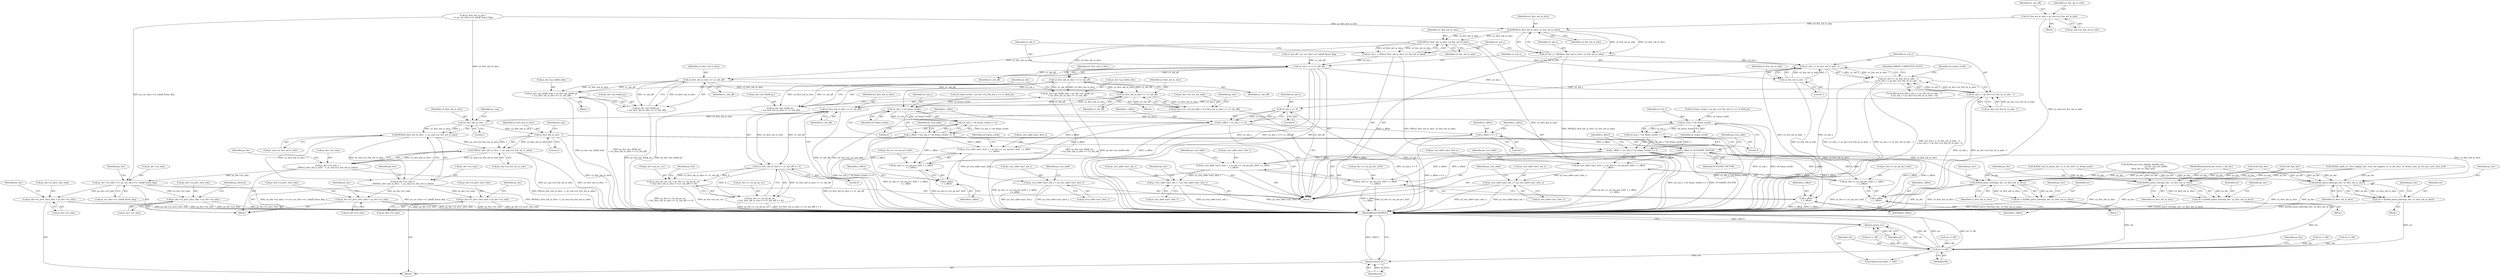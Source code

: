 digraph "0_Android_8b5fd8f24eba5dd19ab2f80ea11a9125aa882ae2@pointer" {
"1001873" [label="(Call,u2_frm_wd_in_mbs = ps_seq->u2_frm_wd_in_mbs)"];
"1001914" [label="(Call,MOD(u2_first_mb_in_slice, u2_frm_wd_in_mbs))"];
"1001912" [label="(Call,u2_mb_x = MOD(u2_first_mb_in_slice, u2_frm_wd_in_mbs))"];
"1001927" [label="(Call,u2_mb_x > u2_frm_wd_in_mbs - 1)"];
"1001926" [label="(Call,(u2_mb_x > u2_frm_wd_in_mbs - 1)\n || (u2_mb_y > ps_dec->u2_frm_ht_in_mbs - 1))"];
"1001951" [label="(Call,u2_mb_x << 4)"];
"1001949" [label="(Call,x_offset = u2_mb_x << 4)"];
"1001961" [label="(Call,ps_trns_addr->pu1_dest_y = ps_dec->s_cur_pic.pu1_buf1 + x_offset\n + y_offset)"];
"1002020" [label="(Call,ps_trns_addr->pu1_mb_y = ps_trns_addr->pu1_dest_y)"];
"1001965" [label="(Call,ps_dec->s_cur_pic.pu1_buf1 + x_offset\n + y_offset)"];
"1001971" [label="(Call,x_offset\n + y_offset)"];
"1001981" [label="(Call,x_offset >>= 1)"];
"1001991" [label="(Call,x_offset *= YUV420SP_FACTOR)"];
"1001994" [label="(Call,ps_trns_addr->pu1_dest_u = ps_dec->s_cur_pic.pu1_buf2 + x_offset\n + y_offset)"];
"1002027" [label="(Call,ps_trns_addr->pu1_mb_u = ps_trns_addr->pu1_dest_u)"];
"1001998" [label="(Call,ps_dec->s_cur_pic.pu1_buf2 + x_offset\n + y_offset)"];
"1002004" [label="(Call,x_offset\n + y_offset)"];
"1002007" [label="(Call,ps_trns_addr->pu1_dest_v = ps_dec->s_cur_pic.pu1_buf3 + x_offset\n + y_offset)"];
"1002034" [label="(Call,ps_trns_addr->pu1_mb_v = ps_trns_addr->pu1_dest_v)"];
"1002011" [label="(Call,ps_dec->s_cur_pic.pu1_buf3 + x_offset\n + y_offset)"];
"1002017" [label="(Call,x_offset\n + y_offset)"];
"1001919" [label="(Call,DIV(u2_first_mb_in_slice, u2_frm_wd_in_mbs))"];
"1001917" [label="(Call,u2_mb_y = DIV(u2_first_mb_in_slice, u2_frm_wd_in_mbs))"];
"1001922" [label="(Call,u2_mb_y <<= u1_mb_aff)"];
"1001932" [label="(Call,u2_mb_y > ps_dec->u2_frm_ht_in_mbs - 1)"];
"1001957" [label="(Call,u2_mb_y * u4_frame_stride)"];
"1001956" [label="(Call,(u2_mb_y * u4_frame_stride) << 4)"];
"1001954" [label="(Call,y_offset = (u2_mb_y * u4_frame_stride) << 4)"];
"1001987" [label="(Call,u2_mb_y * u4_frame_stride)"];
"1001986" [label="(Call,(u2_mb_y * u4_frame_stride) << 3)"];
"1001984" [label="(Call,y_offset = (u2_mb_y * u4_frame_stride) << 3)"];
"1002056" [label="(Call,u2_first_mb_in_slice << u1_mb_aff)"];
"1002048" [label="(Call,ps_dec->ps_deblk_mbn = ps_dec->ps_deblk_pic\n + (u2_first_mb_in_slice << u1_mb_aff))"];
"1002052" [label="(Call,ps_dec->ps_deblk_pic\n + (u2_first_mb_in_slice << u1_mb_aff))"];
"1002076" [label="(Call,u2_first_mb_in_slice << u1_mb_aff)"];
"1002072" [label="(Call,ps_dec->u2_cur_mb_addr = (u2_first_mb_in_slice << u1_mb_aff))"];
"1002090" [label="(Call,u2_first_mb_in_slice << u1_mb_aff)"];
"1002089" [label="(Call,(u2_first_mb_in_slice << u1_mb_aff) << 4)"];
"1002079" [label="(Call,ps_dec->ps_mv_cur = ps_dec->s_cur_pic.ps_mv\n + ((u2_first_mb_in_slice << u1_mb_aff) << 4))"];
"1002083" [label="(Call,ps_dec->s_cur_pic.ps_mv\n + ((u2_first_mb_in_slice << u1_mb_aff) << 4))"];
"1002203" [label="(Call,u2_first_mb_in_slice - 1)"];
"1002202" [label="(Call,MOD(u2_first_mb_in_slice - 1, ps_seq->u2_frm_wd_in_mbs))"];
"1002198" [label="(Call,ps_dec->u2_mbx =\n (MOD(u2_first_mb_in_slice - 1, ps_seq->u2_frm_wd_in_mbs)))"];
"1002227" [label="(Call,ps_dec->i2_prev_slice_mbx = ps_dec->u2_mbx)"];
"1002487" [label="(Call,ps_dec->i2_prev_slice_mbx = ps_dec->u2_mbx)"];
"1002213" [label="(Call,DIV(u2_first_mb_in_slice - 1, ps_seq->u2_frm_wd_in_mbs))"];
"1002209" [label="(Call,ps_dec->u2_mby =\n (DIV(u2_first_mb_in_slice - 1, ps_seq->u2_frm_wd_in_mbs)))"];
"1002220" [label="(Call,ps_dec->u2_mby <<= ps_cur_slice->u1_mbaff_frame_flag)"];
"1002234" [label="(Call,ps_dec->i2_prev_slice_mby = ps_dec->u2_mby)"];
"1002494" [label="(Call,ps_dec->i2_prev_slice_mby = ps_dec->u2_mby)"];
"1002214" [label="(Call,u2_first_mb_in_slice - 1)"];
"1002381" [label="(Call,ih264d_parse_islice(ps_dec, u2_first_mb_in_slice))"];
"1002379" [label="(Call,ret = ih264d_parse_islice(ps_dec, u2_first_mb_in_slice))"];
"1002482" [label="(Call,ret != OK)"];
"1002485" [label="(Return,return ret;)"];
"1002542" [label="(Return,return ret;)"];
"1002416" [label="(Call,ih264d_parse_pslice(ps_dec, u2_first_mb_in_slice))"];
"1002414" [label="(Call,ret = ih264d_parse_pslice(ps_dec, u2_first_mb_in_slice))"];
"1002450" [label="(Call,ih264d_parse_bslice(ps_dec, u2_first_mb_in_slice))"];
"1002448" [label="(Call,ret = ih264d_parse_bslice(ps_dec, u2_first_mb_in_slice))"];
"1002069" [label="(Call,u2_first_mb_in_slice << u1_mb_aff)"];
"1002061" [label="(Call,ps_dec->ps_deblk_mbn = ps_dec->ps_deblk_pic\n + (u2_first_mb_in_slice << u1_mb_aff))"];
"1002065" [label="(Call,ps_dec->ps_deblk_pic\n + (u2_first_mb_in_slice << u1_mb_aff))"];
"1001929" [label="(Call,u2_frm_wd_in_mbs - 1)"];
"1002202" [label="(Call,MOD(u2_first_mb_in_slice - 1, ps_seq->u2_frm_wd_in_mbs))"];
"1002018" [label="(Identifier,x_offset)"];
"1002038" [label="(Call,ps_trns_addr->pu1_dest_v)"];
"1002243" [label="(Identifier,ps_bitstrm)"];
"1002482" [label="(Call,ret != OK)"];
"1001959" [label="(Identifier,u4_frame_stride)"];
"1002380" [label="(Identifier,ret)"];
"1001958" [label="(Identifier,u2_mb_y)"];
"1002036" [label="(Identifier,ps_trns_addr)"];
"1001999" [label="(Call,ps_dec->s_cur_pic.pu1_buf2)"];
"1001975" [label="(Identifier,u4_frame_stride)"];
"1002207" [label="(Identifier,ps_seq)"];
"1001931" [label="(Literal,1)"];
"1002199" [label="(Call,ps_dec->u2_mbx)"];
"1001930" [label="(Identifier,u2_frm_wd_in_mbs)"];
"1002084" [label="(Call,ps_dec->s_cur_pic.ps_mv)"];
"1001998" [label="(Call,ps_dec->s_cur_pic.pu1_buf2 + x_offset\n + y_offset)"];
"1002451" [label="(Identifier,ps_dec)"];
"1002388" [label="(Identifier,ps_dec)"];
"1002543" [label="(Identifier,ret)"];
"1002491" [label="(Call,ps_dec->u2_mbx)"];
"1001960" [label="(Literal,4)"];
"1001581" [label="(Call,ret != OK)"];
"1001879" [label="(Identifier,u1_mb_aff)"];
"1001950" [label="(Identifier,x_offset)"];
"1002218" [label="(Identifier,ps_seq)"];
"1002224" [label="(Call,ps_cur_slice->u1_mbaff_frame_flag)"];
"1001933" [label="(Identifier,u2_mb_y)"];
"1002073" [label="(Call,ps_dec->u2_cur_mb_addr)"];
"1001994" [label="(Call,ps_trns_addr->pu1_dest_u = ps_dec->s_cur_pic.pu1_buf2 + x_offset\n + y_offset)"];
"1001878" [label="(Call,u1_mb_aff = ps_cur_slice->u1_mbaff_frame_flag)"];
"1002211" [label="(Identifier,ps_dec)"];
"1002489" [label="(Identifier,ps_dec)"];
"1001925" [label="(ControlStructure,if((u2_mb_x > u2_frm_wd_in_mbs - 1)\n || (u2_mb_y > ps_dec->u2_frm_ht_in_mbs - 1)))"];
"1001921" [label="(Identifier,u2_frm_wd_in_mbs)"];
"1001987" [label="(Call,u2_mb_y * u4_frame_stride)"];
"1002382" [label="(Identifier,ps_dec)"];
"1001917" [label="(Call,u2_mb_y = DIV(u2_first_mb_in_slice, u2_frm_wd_in_mbs))"];
"1001920" [label="(Identifier,u2_first_mb_in_slice)"];
"1001957" [label="(Call,u2_mb_y * u4_frame_stride)"];
"1001965" [label="(Call,ps_dec->s_cur_pic.pu1_buf1 + x_offset\n + y_offset)"];
"1001962" [label="(Call,ps_trns_addr->pu1_dest_y)"];
"1001984" [label="(Call,y_offset = (u2_mb_y * u4_frame_stride) << 3)"];
"1002062" [label="(Call,ps_dec->ps_deblk_mbn)"];
"1001647" [label="(Call,(void *)ps_dec)"];
"1002371" [label="(Block,)"];
"1001941" [label="(Identifier,ERROR_CORRUPTED_SLICE)"];
"1002504" [label="(Identifier,ps_dec)"];
"1001023" [label="(Call,ih264d_mark_err_slice_skip(ps_dec, num_mb_skipped, u1_is_idr_slice, u2_frame_num, ps_cur_poc, prev_slice_err))"];
"1002017" [label="(Call,x_offset\n + y_offset)"];
"1001109" [label="(Call,ret != OK)"];
"1002418" [label="(Identifier,u2_first_mb_in_slice)"];
"1002448" [label="(Call,ret = ih264d_parse_bslice(ps_dec, u2_first_mb_in_slice))"];
"1002488" [label="(Call,ps_dec->i2_prev_slice_mbx)"];
"1001985" [label="(Identifier,y_offset)"];
"1001923" [label="(Identifier,u2_mb_y)"];
"1002214" [label="(Call,u2_first_mb_in_slice - 1)"];
"1001919" [label="(Call,DIV(u2_first_mb_in_slice, u2_frm_wd_in_mbs))"];
"1002228" [label="(Call,ps_dec->i2_prev_slice_mbx)"];
"1001916" [label="(Identifier,u2_frm_wd_in_mbs)"];
"1001955" [label="(Identifier,y_offset)"];
"1001918" [label="(Identifier,u2_mb_y)"];
"1002007" [label="(Call,ps_trns_addr->pu1_dest_v = ps_dec->s_cur_pic.pu1_buf3 + x_offset\n + y_offset)"];
"1002498" [label="(Call,ps_dec->u2_mby)"];
"1001986" [label="(Call,(u2_mb_y * u4_frame_stride) << 3)"];
"1002203" [label="(Call,u2_first_mb_in_slice - 1)"];
"1002071" [label="(Identifier,u1_mb_aff)"];
"1002220" [label="(Call,ps_dec->u2_mby <<= ps_cur_slice->u1_mbaff_frame_flag)"];
"1001874" [label="(Identifier,u2_frm_wd_in_mbs)"];
"1001961" [label="(Call,ps_trns_addr->pu1_dest_y = ps_dec->s_cur_pic.pu1_buf1 + x_offset\n + y_offset)"];
"1001956" [label="(Call,(u2_mb_y * u4_frame_stride) << 4)"];
"1002198" [label="(Call,ps_dec->u2_mbx =\n (MOD(u2_first_mb_in_slice - 1, ps_seq->u2_frm_wd_in_mbs)))"];
"1001973" [label="(Identifier,y_offset)"];
"1002066" [label="(Call,ps_dec->ps_deblk_pic)"];
"1002056" [label="(Call,u2_first_mb_in_slice << u1_mb_aff)"];
"1001934" [label="(Call,ps_dec->u2_frm_ht_in_mbs - 1)"];
"1002093" [label="(Literal,4)"];
"1002381" [label="(Call,ih264d_parse_islice(ps_dec, u2_first_mb_in_slice))"];
"1002021" [label="(Call,ps_trns_addr->pu1_mb_y)"];
"1002058" [label="(Identifier,u1_mb_aff)"];
"1002209" [label="(Call,ps_dec->u2_mby =\n (DIV(u2_first_mb_in_slice - 1, ps_seq->u2_frm_wd_in_mbs)))"];
"1002070" [label="(Identifier,u2_first_mb_in_slice)"];
"1001972" [label="(Identifier,x_offset)"];
"1002383" [label="(Identifier,u2_first_mb_in_slice)"];
"1002193" [label="(Identifier,ps_dec)"];
"1002006" [label="(Identifier,y_offset)"];
"1002077" [label="(Identifier,u2_first_mb_in_slice)"];
"1001966" [label="(Call,ps_dec->s_cur_pic.pu1_buf1)"];
"1002027" [label="(Call,ps_trns_addr->pu1_mb_u = ps_trns_addr->pu1_dest_u)"];
"1002065" [label="(Call,ps_dec->ps_deblk_pic\n + (u2_first_mb_in_slice << u1_mb_aff))"];
"1001971" [label="(Call,x_offset\n + y_offset)"];
"1001992" [label="(Identifier,x_offset)"];
"1002234" [label="(Call,ps_dec->i2_prev_slice_mby = ps_dec->u2_mby)"];
"1002227" [label="(Call,ps_dec->i2_prev_slice_mbx = ps_dec->u2_mbx)"];
"1001963" [label="(Identifier,ps_trns_addr)"];
"1001924" [label="(Identifier,u1_mb_aff)"];
"1001915" [label="(Identifier,u2_first_mb_in_slice)"];
"1001922" [label="(Call,u2_mb_y <<= u1_mb_aff)"];
"1002217" [label="(Call,ps_seq->u2_frm_wd_in_mbs)"];
"1002061" [label="(Call,ps_dec->ps_deblk_mbn = ps_dec->ps_deblk_pic\n + (u2_first_mb_in_slice << u1_mb_aff))"];
"1001949" [label="(Call,x_offset = u2_mb_x << 4)"];
"1002044" [label="(Identifier,ps_dec)"];
"1001932" [label="(Call,u2_mb_y > ps_dec->u2_frm_ht_in_mbs - 1)"];
"1002020" [label="(Call,ps_trns_addr->pu1_mb_y = ps_trns_addr->pu1_dest_y)"];
"1002485" [label="(Return,return ret;)"];
"1001981" [label="(Call,x_offset >>= 1)"];
"1002048" [label="(Call,ps_dec->ps_deblk_mbn = ps_dec->ps_deblk_pic\n + (u2_first_mb_in_slice << u1_mb_aff))"];
"1002496" [label="(Identifier,ps_dec)"];
"1002078" [label="(Identifier,u1_mb_aff)"];
"1002011" [label="(Call,ps_dec->s_cur_pic.pu1_buf3 + x_offset\n + y_offset)"];
"1002035" [label="(Call,ps_trns_addr->pu1_mb_v)"];
"1001366" [label="(Call,ret != OK)"];
"1001928" [label="(Identifier,u2_mb_x)"];
"1002022" [label="(Identifier,ps_trns_addr)"];
"1002495" [label="(Call,ps_dec->i2_prev_slice_mby)"];
"1000164" [label="(Block,)"];
"1002238" [label="(Call,ps_dec->u2_mby)"];
"1002455" [label="(Identifier,ps_dec)"];
"1002206" [label="(Call,ps_seq->u2_frm_wd_in_mbs)"];
"1002406" [label="(Block,)"];
"1002229" [label="(Identifier,ps_dec)"];
"1002053" [label="(Call,ps_dec->ps_deblk_pic)"];
"1002074" [label="(Identifier,ps_dec)"];
"1002009" [label="(Identifier,ps_trns_addr)"];
"1002221" [label="(Call,ps_dec->u2_mby)"];
"1002484" [label="(Identifier,OK)"];
"1002052" [label="(Call,ps_dec->ps_deblk_pic\n + (u2_first_mb_in_slice << u1_mb_aff))"];
"1001888" [label="(Block,)"];
"1002452" [label="(Identifier,u2_first_mb_in_slice)"];
"1002024" [label="(Call,ps_trns_addr->pu1_dest_y)"];
"1002057" [label="(Identifier,u2_first_mb_in_slice)"];
"1002236" [label="(Identifier,ps_dec)"];
"1002060" [label="(Block,)"];
"1001974" [label="(Call,u4_frame_stride = ps_dec->u2_frm_wd_uv << u1_field_pic)"];
"1001926" [label="(Call,(u2_mb_x > u2_frm_wd_in_mbs - 1)\n || (u2_mb_y > ps_dec->u2_frm_ht_in_mbs - 1))"];
"1002031" [label="(Call,ps_trns_addr->pu1_dest_u)"];
"1002542" [label="(Return,return ret;)"];
"1002004" [label="(Call,x_offset\n + y_offset)"];
"1002215" [label="(Identifier,u2_first_mb_in_slice)"];
"1002481" [label="(ControlStructure,if(ret != OK))"];
"1001951" [label="(Call,u2_mb_x << 4)"];
"1001990" [label="(Literal,3)"];
"1002222" [label="(Identifier,ps_dec)"];
"1001912" [label="(Call,u2_mb_x = MOD(u2_first_mb_in_slice, u2_frm_wd_in_mbs))"];
"1002494" [label="(Call,ps_dec->i2_prev_slice_mby = ps_dec->u2_mby)"];
"1002005" [label="(Identifier,x_offset)"];
"1001995" [label="(Call,ps_trns_addr->pu1_dest_u)"];
"1001860" [label="(Call,u2_first_mb_in_slice\n << ps_cur_slice->u1_mbaff_frame_flag)"];
"1002028" [label="(Call,ps_trns_addr->pu1_mb_u)"];
"1001943" [label="(Identifier,u4_frame_stride)"];
"1002008" [label="(Call,ps_trns_addr->pu1_dest_v)"];
"1001954" [label="(Call,y_offset = (u2_mb_y * u4_frame_stride) << 4)"];
"1002047" [label="(Block,)"];
"1002049" [label="(Call,ps_dec->ps_deblk_mbn)"];
"1002417" [label="(Identifier,ps_dec)"];
"1002090" [label="(Call,u2_first_mb_in_slice << u1_mb_aff)"];
"1001996" [label="(Identifier,ps_trns_addr)"];
"1002204" [label="(Identifier,u2_first_mb_in_slice)"];
"1001991" [label="(Call,x_offset *= YUV420SP_FACTOR)"];
"1002092" [label="(Identifier,u1_mb_aff)"];
"1001983" [label="(Literal,1)"];
"1002081" [label="(Identifier,ps_dec)"];
"1001873" [label="(Call,u2_frm_wd_in_mbs = ps_seq->u2_frm_wd_in_mbs)"];
"1002449" [label="(Identifier,ret)"];
"1001914" [label="(Call,MOD(u2_first_mb_in_slice, u2_frm_wd_in_mbs))"];
"1002216" [label="(Literal,1)"];
"1001942" [label="(Call,u4_frame_stride = ps_dec->u2_frm_wd_y << u1_field_pic)"];
"1002486" [label="(Identifier,ret)"];
"1002069" [label="(Call,u2_first_mb_in_slice << u1_mb_aff)"];
"1001988" [label="(Identifier,u2_mb_y)"];
"1002416" [label="(Call,ih264d_parse_pslice(ps_dec, u2_first_mb_in_slice))"];
"1001851" [label="(Block,)"];
"1002213" [label="(Call,DIV(u2_first_mb_in_slice - 1, ps_seq->u2_frm_wd_in_mbs))"];
"1002483" [label="(Identifier,ret)"];
"1002421" [label="(Identifier,ps_dec)"];
"1001913" [label="(Identifier,u2_mb_x)"];
"1002034" [label="(Call,ps_trns_addr->pu1_mb_v = ps_trns_addr->pu1_dest_v)"];
"1002012" [label="(Call,ps_dec->s_cur_pic.pu1_buf3)"];
"1001993" [label="(Identifier,YUV420SP_FACTOR)"];
"1002076" [label="(Call,u2_first_mb_in_slice << u1_mb_aff)"];
"1002079" [label="(Call,ps_dec->ps_mv_cur = ps_dec->s_cur_pic.ps_mv\n + ((u2_first_mb_in_slice << u1_mb_aff) << 4))"];
"1002072" [label="(Call,ps_dec->u2_cur_mb_addr = (u2_first_mb_in_slice << u1_mb_aff))"];
"1002440" [label="(Block,)"];
"1002487" [label="(Call,ps_dec->i2_prev_slice_mbx = ps_dec->u2_mbx)"];
"1001233" [label="(Call,ret != OK)"];
"1000163" [label="(MethodParameterIn,dec_struct_t *ps_dec)"];
"1002544" [label="(MethodReturn,WORD32)"];
"1002235" [label="(Call,ps_dec->i2_prev_slice_mby)"];
"1002091" [label="(Identifier,u2_first_mb_in_slice)"];
"1002029" [label="(Identifier,ps_trns_addr)"];
"1001953" [label="(Literal,4)"];
"1002205" [label="(Literal,1)"];
"1002019" [label="(Identifier,y_offset)"];
"1001228" [label="(Call,ih264d_end_of_pic(ps_dec, u1_is_idr_slice, u2_frame_num))"];
"1001592" [label="(Call,ih264d_get_next_display_field(ps_dec,\n                                          ps_dec->ps_out_buffer,\n &(ps_dec->s_disp_op)))"];
"1002089" [label="(Call,(u2_first_mb_in_slice << u1_mb_aff) << 4)"];
"1002450" [label="(Call,ih264d_parse_bslice(ps_dec, u2_first_mb_in_slice))"];
"1002210" [label="(Call,ps_dec->u2_mby)"];
"1002379" [label="(Call,ret = ih264d_parse_islice(ps_dec, u2_first_mb_in_slice))"];
"1001989" [label="(Identifier,u4_frame_stride)"];
"1001875" [label="(Call,ps_seq->u2_frm_wd_in_mbs)"];
"1001691" [label="(Call,(void *)ps_dec)"];
"1001952" [label="(Identifier,u2_mb_x)"];
"1001869" [label="(Block,)"];
"1001927" [label="(Call,u2_mb_x > u2_frm_wd_in_mbs - 1)"];
"1002080" [label="(Call,ps_dec->ps_mv_cur)"];
"1002083" [label="(Call,ps_dec->s_cur_pic.ps_mv\n + ((u2_first_mb_in_slice << u1_mb_aff) << 4))"];
"1002231" [label="(Call,ps_dec->u2_mbx)"];
"1002414" [label="(Call,ret = ih264d_parse_pslice(ps_dec, u2_first_mb_in_slice))"];
"1001982" [label="(Identifier,x_offset)"];
"1002415" [label="(Identifier,ret)"];
"1001929" [label="(Call,u2_frm_wd_in_mbs - 1)"];
"1001873" -> "1001869"  [label="AST: "];
"1001873" -> "1001875"  [label="CFG: "];
"1001874" -> "1001873"  [label="AST: "];
"1001875" -> "1001873"  [label="AST: "];
"1001879" -> "1001873"  [label="CFG: "];
"1001873" -> "1002544"  [label="DDG: ps_seq->u2_frm_wd_in_mbs"];
"1001873" -> "1001914"  [label="DDG: u2_frm_wd_in_mbs"];
"1001914" -> "1001912"  [label="AST: "];
"1001914" -> "1001916"  [label="CFG: "];
"1001915" -> "1001914"  [label="AST: "];
"1001916" -> "1001914"  [label="AST: "];
"1001912" -> "1001914"  [label="CFG: "];
"1001914" -> "1001912"  [label="DDG: u2_first_mb_in_slice"];
"1001914" -> "1001912"  [label="DDG: u2_frm_wd_in_mbs"];
"1001860" -> "1001914"  [label="DDG: u2_first_mb_in_slice"];
"1001914" -> "1001919"  [label="DDG: u2_first_mb_in_slice"];
"1001914" -> "1001919"  [label="DDG: u2_frm_wd_in_mbs"];
"1001912" -> "1001888"  [label="AST: "];
"1001913" -> "1001912"  [label="AST: "];
"1001918" -> "1001912"  [label="CFG: "];
"1001912" -> "1002544"  [label="DDG: MOD(u2_first_mb_in_slice, u2_frm_wd_in_mbs)"];
"1001912" -> "1001927"  [label="DDG: u2_mb_x"];
"1001927" -> "1001926"  [label="AST: "];
"1001927" -> "1001929"  [label="CFG: "];
"1001928" -> "1001927"  [label="AST: "];
"1001929" -> "1001927"  [label="AST: "];
"1001933" -> "1001927"  [label="CFG: "];
"1001926" -> "1001927"  [label="CFG: "];
"1001927" -> "1002544"  [label="DDG: u2_frm_wd_in_mbs - 1"];
"1001927" -> "1002544"  [label="DDG: u2_mb_x"];
"1001927" -> "1001926"  [label="DDG: u2_mb_x"];
"1001927" -> "1001926"  [label="DDG: u2_frm_wd_in_mbs - 1"];
"1001929" -> "1001927"  [label="DDG: u2_frm_wd_in_mbs"];
"1001929" -> "1001927"  [label="DDG: 1"];
"1001927" -> "1001951"  [label="DDG: u2_mb_x"];
"1001926" -> "1001925"  [label="AST: "];
"1001926" -> "1001932"  [label="CFG: "];
"1001932" -> "1001926"  [label="AST: "];
"1001941" -> "1001926"  [label="CFG: "];
"1001943" -> "1001926"  [label="CFG: "];
"1001926" -> "1002544"  [label="DDG: (u2_mb_x > u2_frm_wd_in_mbs - 1)\n || (u2_mb_y > ps_dec->u2_frm_ht_in_mbs - 1)"];
"1001926" -> "1002544"  [label="DDG: u2_mb_y > ps_dec->u2_frm_ht_in_mbs - 1"];
"1001926" -> "1002544"  [label="DDG: u2_mb_x > u2_frm_wd_in_mbs - 1"];
"1001932" -> "1001926"  [label="DDG: u2_mb_y"];
"1001932" -> "1001926"  [label="DDG: ps_dec->u2_frm_ht_in_mbs - 1"];
"1001951" -> "1001949"  [label="AST: "];
"1001951" -> "1001953"  [label="CFG: "];
"1001952" -> "1001951"  [label="AST: "];
"1001953" -> "1001951"  [label="AST: "];
"1001949" -> "1001951"  [label="CFG: "];
"1001951" -> "1002544"  [label="DDG: u2_mb_x"];
"1001951" -> "1001949"  [label="DDG: u2_mb_x"];
"1001951" -> "1001949"  [label="DDG: 4"];
"1001949" -> "1001888"  [label="AST: "];
"1001950" -> "1001949"  [label="AST: "];
"1001955" -> "1001949"  [label="CFG: "];
"1001949" -> "1002544"  [label="DDG: u2_mb_x << 4"];
"1001949" -> "1001961"  [label="DDG: x_offset"];
"1001949" -> "1001965"  [label="DDG: x_offset"];
"1001949" -> "1001971"  [label="DDG: x_offset"];
"1001949" -> "1001981"  [label="DDG: x_offset"];
"1001961" -> "1001888"  [label="AST: "];
"1001961" -> "1001965"  [label="CFG: "];
"1001962" -> "1001961"  [label="AST: "];
"1001965" -> "1001961"  [label="AST: "];
"1001975" -> "1001961"  [label="CFG: "];
"1001961" -> "1002544"  [label="DDG: ps_dec->s_cur_pic.pu1_buf1 + x_offset\n + y_offset"];
"1001954" -> "1001961"  [label="DDG: y_offset"];
"1001961" -> "1002020"  [label="DDG: ps_trns_addr->pu1_dest_y"];
"1002020" -> "1001888"  [label="AST: "];
"1002020" -> "1002024"  [label="CFG: "];
"1002021" -> "1002020"  [label="AST: "];
"1002024" -> "1002020"  [label="AST: "];
"1002029" -> "1002020"  [label="CFG: "];
"1002020" -> "1002544"  [label="DDG: ps_trns_addr->pu1_mb_y"];
"1002020" -> "1002544"  [label="DDG: ps_trns_addr->pu1_dest_y"];
"1001965" -> "1001971"  [label="CFG: "];
"1001966" -> "1001965"  [label="AST: "];
"1001971" -> "1001965"  [label="AST: "];
"1001965" -> "1002544"  [label="DDG: ps_dec->s_cur_pic.pu1_buf1"];
"1001954" -> "1001965"  [label="DDG: y_offset"];
"1001971" -> "1001973"  [label="CFG: "];
"1001972" -> "1001971"  [label="AST: "];
"1001973" -> "1001971"  [label="AST: "];
"1001954" -> "1001971"  [label="DDG: y_offset"];
"1001981" -> "1001888"  [label="AST: "];
"1001981" -> "1001983"  [label="CFG: "];
"1001982" -> "1001981"  [label="AST: "];
"1001983" -> "1001981"  [label="AST: "];
"1001985" -> "1001981"  [label="CFG: "];
"1001981" -> "1002544"  [label="DDG: x_offset >>= 1"];
"1001981" -> "1001991"  [label="DDG: x_offset"];
"1001991" -> "1001888"  [label="AST: "];
"1001991" -> "1001993"  [label="CFG: "];
"1001992" -> "1001991"  [label="AST: "];
"1001993" -> "1001991"  [label="AST: "];
"1001996" -> "1001991"  [label="CFG: "];
"1001991" -> "1002544"  [label="DDG: YUV420SP_FACTOR"];
"1001991" -> "1001994"  [label="DDG: x_offset"];
"1001991" -> "1001998"  [label="DDG: x_offset"];
"1001991" -> "1002004"  [label="DDG: x_offset"];
"1001991" -> "1002007"  [label="DDG: x_offset"];
"1001991" -> "1002011"  [label="DDG: x_offset"];
"1001991" -> "1002017"  [label="DDG: x_offset"];
"1001994" -> "1001888"  [label="AST: "];
"1001994" -> "1001998"  [label="CFG: "];
"1001995" -> "1001994"  [label="AST: "];
"1001998" -> "1001994"  [label="AST: "];
"1002009" -> "1001994"  [label="CFG: "];
"1001994" -> "1002544"  [label="DDG: ps_dec->s_cur_pic.pu1_buf2 + x_offset\n + y_offset"];
"1001984" -> "1001994"  [label="DDG: y_offset"];
"1001994" -> "1002027"  [label="DDG: ps_trns_addr->pu1_dest_u"];
"1002027" -> "1001888"  [label="AST: "];
"1002027" -> "1002031"  [label="CFG: "];
"1002028" -> "1002027"  [label="AST: "];
"1002031" -> "1002027"  [label="AST: "];
"1002036" -> "1002027"  [label="CFG: "];
"1002027" -> "1002544"  [label="DDG: ps_trns_addr->pu1_mb_u"];
"1002027" -> "1002544"  [label="DDG: ps_trns_addr->pu1_dest_u"];
"1001998" -> "1002004"  [label="CFG: "];
"1001999" -> "1001998"  [label="AST: "];
"1002004" -> "1001998"  [label="AST: "];
"1001998" -> "1002544"  [label="DDG: ps_dec->s_cur_pic.pu1_buf2"];
"1001984" -> "1001998"  [label="DDG: y_offset"];
"1002004" -> "1002006"  [label="CFG: "];
"1002005" -> "1002004"  [label="AST: "];
"1002006" -> "1002004"  [label="AST: "];
"1001984" -> "1002004"  [label="DDG: y_offset"];
"1002007" -> "1001888"  [label="AST: "];
"1002007" -> "1002011"  [label="CFG: "];
"1002008" -> "1002007"  [label="AST: "];
"1002011" -> "1002007"  [label="AST: "];
"1002022" -> "1002007"  [label="CFG: "];
"1002007" -> "1002544"  [label="DDG: ps_dec->s_cur_pic.pu1_buf3 + x_offset\n + y_offset"];
"1001984" -> "1002007"  [label="DDG: y_offset"];
"1002007" -> "1002034"  [label="DDG: ps_trns_addr->pu1_dest_v"];
"1002034" -> "1001888"  [label="AST: "];
"1002034" -> "1002038"  [label="CFG: "];
"1002035" -> "1002034"  [label="AST: "];
"1002038" -> "1002034"  [label="AST: "];
"1002044" -> "1002034"  [label="CFG: "];
"1002034" -> "1002544"  [label="DDG: ps_trns_addr->pu1_dest_v"];
"1002034" -> "1002544"  [label="DDG: ps_trns_addr->pu1_mb_v"];
"1002011" -> "1002017"  [label="CFG: "];
"1002012" -> "1002011"  [label="AST: "];
"1002017" -> "1002011"  [label="AST: "];
"1002011" -> "1002544"  [label="DDG: ps_dec->s_cur_pic.pu1_buf3"];
"1002011" -> "1002544"  [label="DDG: x_offset\n + y_offset"];
"1001984" -> "1002011"  [label="DDG: y_offset"];
"1002017" -> "1002019"  [label="CFG: "];
"1002018" -> "1002017"  [label="AST: "];
"1002019" -> "1002017"  [label="AST: "];
"1002017" -> "1002544"  [label="DDG: x_offset"];
"1002017" -> "1002544"  [label="DDG: y_offset"];
"1001984" -> "1002017"  [label="DDG: y_offset"];
"1001919" -> "1001917"  [label="AST: "];
"1001919" -> "1001921"  [label="CFG: "];
"1001920" -> "1001919"  [label="AST: "];
"1001921" -> "1001919"  [label="AST: "];
"1001917" -> "1001919"  [label="CFG: "];
"1001919" -> "1002544"  [label="DDG: u2_first_mb_in_slice"];
"1001919" -> "1001917"  [label="DDG: u2_first_mb_in_slice"];
"1001919" -> "1001917"  [label="DDG: u2_frm_wd_in_mbs"];
"1001919" -> "1001929"  [label="DDG: u2_frm_wd_in_mbs"];
"1001919" -> "1002056"  [label="DDG: u2_first_mb_in_slice"];
"1001919" -> "1002069"  [label="DDG: u2_first_mb_in_slice"];
"1001917" -> "1001888"  [label="AST: "];
"1001918" -> "1001917"  [label="AST: "];
"1001923" -> "1001917"  [label="CFG: "];
"1001917" -> "1002544"  [label="DDG: DIV(u2_first_mb_in_slice, u2_frm_wd_in_mbs)"];
"1001917" -> "1001922"  [label="DDG: u2_mb_y"];
"1001922" -> "1001888"  [label="AST: "];
"1001922" -> "1001924"  [label="CFG: "];
"1001923" -> "1001922"  [label="AST: "];
"1001924" -> "1001922"  [label="AST: "];
"1001928" -> "1001922"  [label="CFG: "];
"1001922" -> "1002544"  [label="DDG: u2_mb_y"];
"1001922" -> "1002544"  [label="DDG: u2_mb_y <<= u1_mb_aff"];
"1001922" -> "1002544"  [label="DDG: u1_mb_aff"];
"1001878" -> "1001922"  [label="DDG: u1_mb_aff"];
"1001922" -> "1001932"  [label="DDG: u2_mb_y"];
"1001922" -> "1001957"  [label="DDG: u2_mb_y"];
"1001922" -> "1002056"  [label="DDG: u1_mb_aff"];
"1001922" -> "1002069"  [label="DDG: u1_mb_aff"];
"1001932" -> "1001934"  [label="CFG: "];
"1001933" -> "1001932"  [label="AST: "];
"1001934" -> "1001932"  [label="AST: "];
"1001932" -> "1002544"  [label="DDG: ps_dec->u2_frm_ht_in_mbs - 1"];
"1001932" -> "1002544"  [label="DDG: u2_mb_y"];
"1001934" -> "1001932"  [label="DDG: ps_dec->u2_frm_ht_in_mbs"];
"1001934" -> "1001932"  [label="DDG: 1"];
"1001932" -> "1001957"  [label="DDG: u2_mb_y"];
"1001957" -> "1001956"  [label="AST: "];
"1001957" -> "1001959"  [label="CFG: "];
"1001958" -> "1001957"  [label="AST: "];
"1001959" -> "1001957"  [label="AST: "];
"1001960" -> "1001957"  [label="CFG: "];
"1001957" -> "1001956"  [label="DDG: u2_mb_y"];
"1001957" -> "1001956"  [label="DDG: u4_frame_stride"];
"1001942" -> "1001957"  [label="DDG: u4_frame_stride"];
"1001957" -> "1001987"  [label="DDG: u2_mb_y"];
"1001956" -> "1001954"  [label="AST: "];
"1001956" -> "1001960"  [label="CFG: "];
"1001960" -> "1001956"  [label="AST: "];
"1001954" -> "1001956"  [label="CFG: "];
"1001956" -> "1001954"  [label="DDG: u2_mb_y * u4_frame_stride"];
"1001956" -> "1001954"  [label="DDG: 4"];
"1001954" -> "1001888"  [label="AST: "];
"1001955" -> "1001954"  [label="AST: "];
"1001963" -> "1001954"  [label="CFG: "];
"1001954" -> "1002544"  [label="DDG: (u2_mb_y * u4_frame_stride) << 4"];
"1001987" -> "1001986"  [label="AST: "];
"1001987" -> "1001989"  [label="CFG: "];
"1001988" -> "1001987"  [label="AST: "];
"1001989" -> "1001987"  [label="AST: "];
"1001990" -> "1001987"  [label="CFG: "];
"1001987" -> "1002544"  [label="DDG: u4_frame_stride"];
"1001987" -> "1002544"  [label="DDG: u2_mb_y"];
"1001987" -> "1001986"  [label="DDG: u2_mb_y"];
"1001987" -> "1001986"  [label="DDG: u4_frame_stride"];
"1001974" -> "1001987"  [label="DDG: u4_frame_stride"];
"1001986" -> "1001984"  [label="AST: "];
"1001986" -> "1001990"  [label="CFG: "];
"1001990" -> "1001986"  [label="AST: "];
"1001984" -> "1001986"  [label="CFG: "];
"1001986" -> "1002544"  [label="DDG: u2_mb_y * u4_frame_stride"];
"1001986" -> "1001984"  [label="DDG: u2_mb_y * u4_frame_stride"];
"1001986" -> "1001984"  [label="DDG: 3"];
"1001984" -> "1001888"  [label="AST: "];
"1001985" -> "1001984"  [label="AST: "];
"1001992" -> "1001984"  [label="CFG: "];
"1001984" -> "1002544"  [label="DDG: (u2_mb_y * u4_frame_stride) << 3"];
"1002056" -> "1002052"  [label="AST: "];
"1002056" -> "1002058"  [label="CFG: "];
"1002057" -> "1002056"  [label="AST: "];
"1002058" -> "1002056"  [label="AST: "];
"1002052" -> "1002056"  [label="CFG: "];
"1002056" -> "1002048"  [label="DDG: u2_first_mb_in_slice"];
"1002056" -> "1002048"  [label="DDG: u1_mb_aff"];
"1002056" -> "1002052"  [label="DDG: u2_first_mb_in_slice"];
"1002056" -> "1002052"  [label="DDG: u1_mb_aff"];
"1002056" -> "1002076"  [label="DDG: u2_first_mb_in_slice"];
"1002056" -> "1002076"  [label="DDG: u1_mb_aff"];
"1002048" -> "1002047"  [label="AST: "];
"1002048" -> "1002052"  [label="CFG: "];
"1002049" -> "1002048"  [label="AST: "];
"1002052" -> "1002048"  [label="AST: "];
"1002074" -> "1002048"  [label="CFG: "];
"1002048" -> "1002544"  [label="DDG: ps_dec->ps_deblk_mbn"];
"1002048" -> "1002544"  [label="DDG: ps_dec->ps_deblk_pic\n + (u2_first_mb_in_slice << u1_mb_aff)"];
"1002053" -> "1002052"  [label="AST: "];
"1002052" -> "1002544"  [label="DDG: ps_dec->ps_deblk_pic"];
"1002076" -> "1002072"  [label="AST: "];
"1002076" -> "1002078"  [label="CFG: "];
"1002077" -> "1002076"  [label="AST: "];
"1002078" -> "1002076"  [label="AST: "];
"1002072" -> "1002076"  [label="CFG: "];
"1002076" -> "1002072"  [label="DDG: u2_first_mb_in_slice"];
"1002076" -> "1002072"  [label="DDG: u1_mb_aff"];
"1002069" -> "1002076"  [label="DDG: u2_first_mb_in_slice"];
"1002069" -> "1002076"  [label="DDG: u1_mb_aff"];
"1002076" -> "1002090"  [label="DDG: u2_first_mb_in_slice"];
"1002076" -> "1002090"  [label="DDG: u1_mb_aff"];
"1002072" -> "1001888"  [label="AST: "];
"1002073" -> "1002072"  [label="AST: "];
"1002081" -> "1002072"  [label="CFG: "];
"1002072" -> "1002544"  [label="DDG: ps_dec->u2_cur_mb_addr"];
"1002090" -> "1002089"  [label="AST: "];
"1002090" -> "1002092"  [label="CFG: "];
"1002091" -> "1002090"  [label="AST: "];
"1002092" -> "1002090"  [label="AST: "];
"1002093" -> "1002090"  [label="CFG: "];
"1002090" -> "1002544"  [label="DDG: u1_mb_aff"];
"1002090" -> "1002089"  [label="DDG: u2_first_mb_in_slice"];
"1002090" -> "1002089"  [label="DDG: u1_mb_aff"];
"1002090" -> "1002203"  [label="DDG: u2_first_mb_in_slice"];
"1002089" -> "1002083"  [label="AST: "];
"1002089" -> "1002093"  [label="CFG: "];
"1002093" -> "1002089"  [label="AST: "];
"1002083" -> "1002089"  [label="CFG: "];
"1002089" -> "1002544"  [label="DDG: u2_first_mb_in_slice << u1_mb_aff"];
"1002089" -> "1002079"  [label="DDG: u2_first_mb_in_slice << u1_mb_aff"];
"1002089" -> "1002079"  [label="DDG: 4"];
"1002089" -> "1002083"  [label="DDG: u2_first_mb_in_slice << u1_mb_aff"];
"1002089" -> "1002083"  [label="DDG: 4"];
"1002079" -> "1001888"  [label="AST: "];
"1002079" -> "1002083"  [label="CFG: "];
"1002080" -> "1002079"  [label="AST: "];
"1002083" -> "1002079"  [label="AST: "];
"1002193" -> "1002079"  [label="CFG: "];
"1002079" -> "1002544"  [label="DDG: ps_dec->s_cur_pic.ps_mv\n + ((u2_first_mb_in_slice << u1_mb_aff) << 4)"];
"1002079" -> "1002544"  [label="DDG: ps_dec->ps_mv_cur"];
"1002084" -> "1002083"  [label="AST: "];
"1002083" -> "1002544"  [label="DDG: ps_dec->s_cur_pic.ps_mv"];
"1002083" -> "1002544"  [label="DDG: (u2_first_mb_in_slice << u1_mb_aff) << 4"];
"1002203" -> "1002202"  [label="AST: "];
"1002203" -> "1002205"  [label="CFG: "];
"1002204" -> "1002203"  [label="AST: "];
"1002205" -> "1002203"  [label="AST: "];
"1002207" -> "1002203"  [label="CFG: "];
"1002203" -> "1002202"  [label="DDG: u2_first_mb_in_slice"];
"1002203" -> "1002202"  [label="DDG: 1"];
"1001860" -> "1002203"  [label="DDG: u2_first_mb_in_slice"];
"1002203" -> "1002214"  [label="DDG: u2_first_mb_in_slice"];
"1002202" -> "1002198"  [label="AST: "];
"1002202" -> "1002206"  [label="CFG: "];
"1002206" -> "1002202"  [label="AST: "];
"1002198" -> "1002202"  [label="CFG: "];
"1002202" -> "1002198"  [label="DDG: u2_first_mb_in_slice - 1"];
"1002202" -> "1002198"  [label="DDG: ps_seq->u2_frm_wd_in_mbs"];
"1002202" -> "1002213"  [label="DDG: ps_seq->u2_frm_wd_in_mbs"];
"1002198" -> "1001851"  [label="AST: "];
"1002199" -> "1002198"  [label="AST: "];
"1002211" -> "1002198"  [label="CFG: "];
"1002198" -> "1002544"  [label="DDG: MOD(u2_first_mb_in_slice - 1, ps_seq->u2_frm_wd_in_mbs)"];
"1002198" -> "1002227"  [label="DDG: ps_dec->u2_mbx"];
"1002198" -> "1002487"  [label="DDG: ps_dec->u2_mbx"];
"1002227" -> "1001851"  [label="AST: "];
"1002227" -> "1002231"  [label="CFG: "];
"1002228" -> "1002227"  [label="AST: "];
"1002231" -> "1002227"  [label="AST: "];
"1002236" -> "1002227"  [label="CFG: "];
"1002227" -> "1002544"  [label="DDG: ps_dec->u2_mbx"];
"1002227" -> "1002544"  [label="DDG: ps_dec->i2_prev_slice_mbx"];
"1002487" -> "1000164"  [label="AST: "];
"1002487" -> "1002491"  [label="CFG: "];
"1002488" -> "1002487"  [label="AST: "];
"1002491" -> "1002487"  [label="AST: "];
"1002496" -> "1002487"  [label="CFG: "];
"1002487" -> "1002544"  [label="DDG: ps_dec->i2_prev_slice_mbx"];
"1002487" -> "1002544"  [label="DDG: ps_dec->u2_mbx"];
"1002213" -> "1002209"  [label="AST: "];
"1002213" -> "1002217"  [label="CFG: "];
"1002214" -> "1002213"  [label="AST: "];
"1002217" -> "1002213"  [label="AST: "];
"1002209" -> "1002213"  [label="CFG: "];
"1002213" -> "1002544"  [label="DDG: ps_seq->u2_frm_wd_in_mbs"];
"1002213" -> "1002544"  [label="DDG: u2_first_mb_in_slice - 1"];
"1002213" -> "1002209"  [label="DDG: u2_first_mb_in_slice - 1"];
"1002213" -> "1002209"  [label="DDG: ps_seq->u2_frm_wd_in_mbs"];
"1002214" -> "1002213"  [label="DDG: u2_first_mb_in_slice"];
"1002214" -> "1002213"  [label="DDG: 1"];
"1002209" -> "1001851"  [label="AST: "];
"1002210" -> "1002209"  [label="AST: "];
"1002222" -> "1002209"  [label="CFG: "];
"1002209" -> "1002544"  [label="DDG: DIV(u2_first_mb_in_slice - 1, ps_seq->u2_frm_wd_in_mbs)"];
"1002209" -> "1002220"  [label="DDG: ps_dec->u2_mby"];
"1002220" -> "1001851"  [label="AST: "];
"1002220" -> "1002224"  [label="CFG: "];
"1002221" -> "1002220"  [label="AST: "];
"1002224" -> "1002220"  [label="AST: "];
"1002229" -> "1002220"  [label="CFG: "];
"1002220" -> "1002544"  [label="DDG: ps_cur_slice->u1_mbaff_frame_flag"];
"1002220" -> "1002544"  [label="DDG: ps_dec->u2_mby <<= ps_cur_slice->u1_mbaff_frame_flag"];
"1001860" -> "1002220"  [label="DDG: ps_cur_slice->u1_mbaff_frame_flag"];
"1002220" -> "1002234"  [label="DDG: ps_dec->u2_mby"];
"1002220" -> "1002494"  [label="DDG: ps_dec->u2_mby"];
"1002234" -> "1001851"  [label="AST: "];
"1002234" -> "1002238"  [label="CFG: "];
"1002235" -> "1002234"  [label="AST: "];
"1002238" -> "1002234"  [label="AST: "];
"1002243" -> "1002234"  [label="CFG: "];
"1002234" -> "1002544"  [label="DDG: ps_dec->i2_prev_slice_mby"];
"1002234" -> "1002544"  [label="DDG: ps_dec->u2_mby"];
"1002494" -> "1000164"  [label="AST: "];
"1002494" -> "1002498"  [label="CFG: "];
"1002495" -> "1002494"  [label="AST: "];
"1002498" -> "1002494"  [label="AST: "];
"1002504" -> "1002494"  [label="CFG: "];
"1002494" -> "1002544"  [label="DDG: ps_dec->i2_prev_slice_mby"];
"1002494" -> "1002544"  [label="DDG: ps_dec->u2_mby"];
"1002214" -> "1002216"  [label="CFG: "];
"1002215" -> "1002214"  [label="AST: "];
"1002216" -> "1002214"  [label="AST: "];
"1002218" -> "1002214"  [label="CFG: "];
"1002214" -> "1002544"  [label="DDG: u2_first_mb_in_slice"];
"1002214" -> "1002381"  [label="DDG: u2_first_mb_in_slice"];
"1002214" -> "1002416"  [label="DDG: u2_first_mb_in_slice"];
"1002214" -> "1002450"  [label="DDG: u2_first_mb_in_slice"];
"1002381" -> "1002379"  [label="AST: "];
"1002381" -> "1002383"  [label="CFG: "];
"1002382" -> "1002381"  [label="AST: "];
"1002383" -> "1002381"  [label="AST: "];
"1002379" -> "1002381"  [label="CFG: "];
"1002381" -> "1002544"  [label="DDG: ps_dec"];
"1002381" -> "1002544"  [label="DDG: u2_first_mb_in_slice"];
"1002381" -> "1002379"  [label="DDG: ps_dec"];
"1002381" -> "1002379"  [label="DDG: u2_first_mb_in_slice"];
"1001592" -> "1002381"  [label="DDG: ps_dec"];
"1001023" -> "1002381"  [label="DDG: ps_dec"];
"1001228" -> "1002381"  [label="DDG: ps_dec"];
"1001647" -> "1002381"  [label="DDG: ps_dec"];
"1001691" -> "1002381"  [label="DDG: ps_dec"];
"1000163" -> "1002381"  [label="DDG: ps_dec"];
"1002379" -> "1002371"  [label="AST: "];
"1002380" -> "1002379"  [label="AST: "];
"1002388" -> "1002379"  [label="CFG: "];
"1002379" -> "1002544"  [label="DDG: ih264d_parse_islice(ps_dec, u2_first_mb_in_slice)"];
"1002379" -> "1002482"  [label="DDG: ret"];
"1002482" -> "1002481"  [label="AST: "];
"1002482" -> "1002484"  [label="CFG: "];
"1002483" -> "1002482"  [label="AST: "];
"1002484" -> "1002482"  [label="AST: "];
"1002486" -> "1002482"  [label="CFG: "];
"1002489" -> "1002482"  [label="CFG: "];
"1002482" -> "1002544"  [label="DDG: ret"];
"1002482" -> "1002544"  [label="DDG: OK"];
"1002482" -> "1002544"  [label="DDG: ret != OK"];
"1002448" -> "1002482"  [label="DDG: ret"];
"1002414" -> "1002482"  [label="DDG: ret"];
"1001581" -> "1002482"  [label="DDG: OK"];
"1001109" -> "1002482"  [label="DDG: OK"];
"1001233" -> "1002482"  [label="DDG: OK"];
"1001366" -> "1002482"  [label="DDG: OK"];
"1002482" -> "1002485"  [label="DDG: ret"];
"1002482" -> "1002542"  [label="DDG: ret"];
"1002485" -> "1002481"  [label="AST: "];
"1002485" -> "1002486"  [label="CFG: "];
"1002486" -> "1002485"  [label="AST: "];
"1002544" -> "1002485"  [label="CFG: "];
"1002485" -> "1002544"  [label="DDG: <RET>"];
"1002486" -> "1002485"  [label="DDG: ret"];
"1002542" -> "1000164"  [label="AST: "];
"1002542" -> "1002543"  [label="CFG: "];
"1002543" -> "1002542"  [label="AST: "];
"1002544" -> "1002542"  [label="CFG: "];
"1002542" -> "1002544"  [label="DDG: <RET>"];
"1002543" -> "1002542"  [label="DDG: ret"];
"1002416" -> "1002414"  [label="AST: "];
"1002416" -> "1002418"  [label="CFG: "];
"1002417" -> "1002416"  [label="AST: "];
"1002418" -> "1002416"  [label="AST: "];
"1002414" -> "1002416"  [label="CFG: "];
"1002416" -> "1002544"  [label="DDG: u2_first_mb_in_slice"];
"1002416" -> "1002544"  [label="DDG: ps_dec"];
"1002416" -> "1002414"  [label="DDG: ps_dec"];
"1002416" -> "1002414"  [label="DDG: u2_first_mb_in_slice"];
"1001592" -> "1002416"  [label="DDG: ps_dec"];
"1001023" -> "1002416"  [label="DDG: ps_dec"];
"1001228" -> "1002416"  [label="DDG: ps_dec"];
"1001647" -> "1002416"  [label="DDG: ps_dec"];
"1001691" -> "1002416"  [label="DDG: ps_dec"];
"1000163" -> "1002416"  [label="DDG: ps_dec"];
"1002414" -> "1002406"  [label="AST: "];
"1002415" -> "1002414"  [label="AST: "];
"1002421" -> "1002414"  [label="CFG: "];
"1002414" -> "1002544"  [label="DDG: ih264d_parse_pslice(ps_dec, u2_first_mb_in_slice)"];
"1002450" -> "1002448"  [label="AST: "];
"1002450" -> "1002452"  [label="CFG: "];
"1002451" -> "1002450"  [label="AST: "];
"1002452" -> "1002450"  [label="AST: "];
"1002448" -> "1002450"  [label="CFG: "];
"1002450" -> "1002544"  [label="DDG: ps_dec"];
"1002450" -> "1002544"  [label="DDG: u2_first_mb_in_slice"];
"1002450" -> "1002448"  [label="DDG: ps_dec"];
"1002450" -> "1002448"  [label="DDG: u2_first_mb_in_slice"];
"1001592" -> "1002450"  [label="DDG: ps_dec"];
"1001023" -> "1002450"  [label="DDG: ps_dec"];
"1001228" -> "1002450"  [label="DDG: ps_dec"];
"1001647" -> "1002450"  [label="DDG: ps_dec"];
"1001691" -> "1002450"  [label="DDG: ps_dec"];
"1000163" -> "1002450"  [label="DDG: ps_dec"];
"1002448" -> "1002440"  [label="AST: "];
"1002449" -> "1002448"  [label="AST: "];
"1002455" -> "1002448"  [label="CFG: "];
"1002448" -> "1002544"  [label="DDG: ih264d_parse_bslice(ps_dec, u2_first_mb_in_slice)"];
"1002069" -> "1002065"  [label="AST: "];
"1002069" -> "1002071"  [label="CFG: "];
"1002070" -> "1002069"  [label="AST: "];
"1002071" -> "1002069"  [label="AST: "];
"1002065" -> "1002069"  [label="CFG: "];
"1002069" -> "1002061"  [label="DDG: u2_first_mb_in_slice"];
"1002069" -> "1002061"  [label="DDG: u1_mb_aff"];
"1002069" -> "1002065"  [label="DDG: u2_first_mb_in_slice"];
"1002069" -> "1002065"  [label="DDG: u1_mb_aff"];
"1002061" -> "1002060"  [label="AST: "];
"1002061" -> "1002065"  [label="CFG: "];
"1002062" -> "1002061"  [label="AST: "];
"1002065" -> "1002061"  [label="AST: "];
"1002074" -> "1002061"  [label="CFG: "];
"1002061" -> "1002544"  [label="DDG: ps_dec->ps_deblk_pic\n + (u2_first_mb_in_slice << u1_mb_aff)"];
"1002061" -> "1002544"  [label="DDG: ps_dec->ps_deblk_mbn"];
"1002066" -> "1002065"  [label="AST: "];
"1002065" -> "1002544"  [label="DDG: ps_dec->ps_deblk_pic"];
"1001929" -> "1001931"  [label="CFG: "];
"1001930" -> "1001929"  [label="AST: "];
"1001931" -> "1001929"  [label="AST: "];
"1001929" -> "1002544"  [label="DDG: u2_frm_wd_in_mbs"];
}
